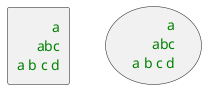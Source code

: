 {
  "sha1": "xw35itmt3mk2ko0gg5i2gd61kmpz5v",
  "insertion": {
    "when": "2024-06-04T17:28:46.958Z",
    "url": "https://forum.plantuml.net/13022/horizontalalignment-management-usecase-deployment-diagram",
    "user": "plantuml@gmail.com"
  }
}
@startuml
<style>
rectangle {
  FontColor green
  HorizontalAlignment right
}
usecase {
  FontColor green
  HorizontalAlignment right
}
</style>

rectangle rectangle [
a
abc
a b c d
]

usecase usecase [
a
abc
a b c d
]
@enduml
